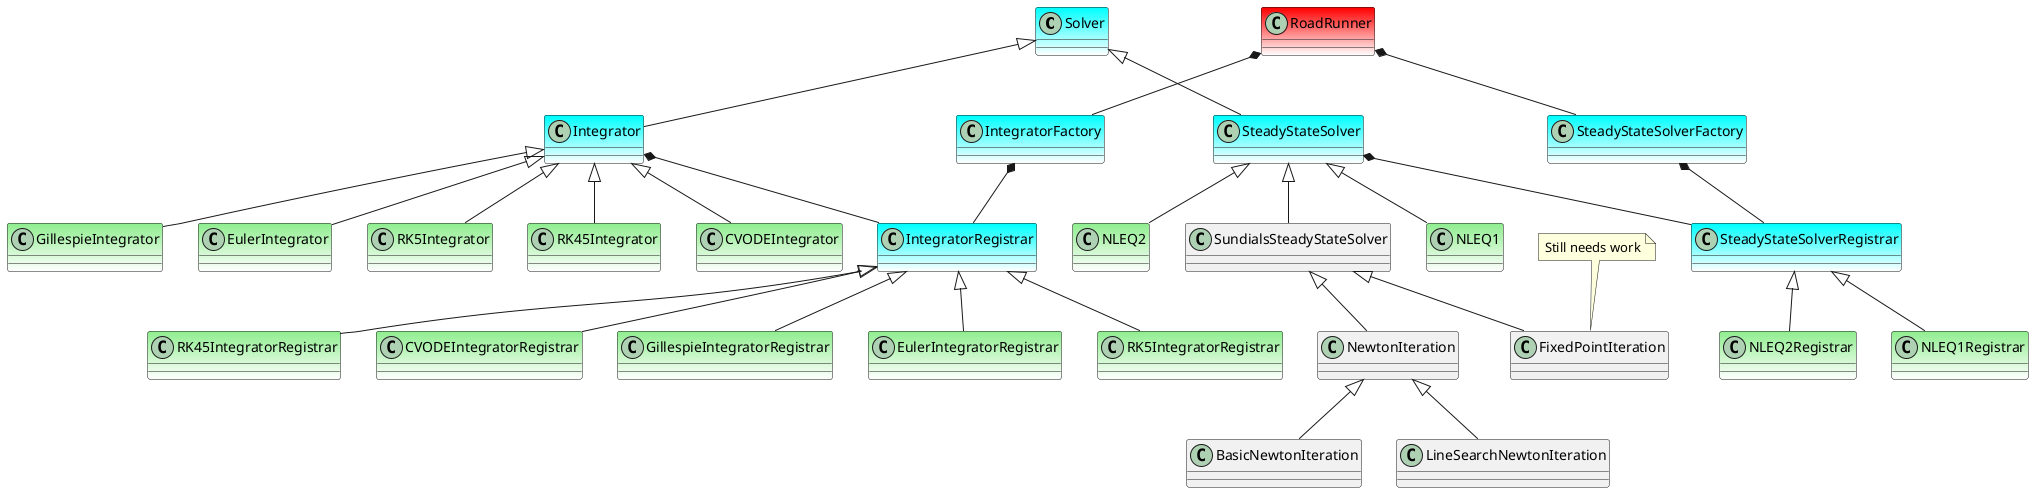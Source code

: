 @startuml
'https://plantuml.com/class-diagram

class Solver #aqua-white

class Integrator #aqua-white

Solver <|-- Integrator

class SteadyStateSolver #aqua-white

Solver <|-- SteadyStateSolver

class NLEQ1 #LightGreen-white
class NLEQ2 #LightGreen-white

SteadyStateSolver <|-- NLEQ1
SteadyStateSolver <|-- NLEQ2

class CVODEIntegrator #LightGreen-white
class GillespieIntegrator #LightGreen-white
class EulerIntegrator #LightGreen-white
class RK5Integrator #LightGreen-white
class RK45Integrator #LightGreen-white

Integrator <|-- CVODEIntegrator
Integrator <|-- GillespieIntegrator
Integrator <|-- EulerIntegrator
Integrator <|-- RK5Integrator
Integrator <|-- RK45Integrator

class IntegratorFactory #aqua-white


class IntegratorRegistrar #aqua-white
class CVODEIntegratorRegistrar #LightGreen-white
class GillespieIntegratorRegistrar #LightGreen-white
class EulerIntegratorRegistrar #LightGreen-white
class RK5IntegratorRegistrar #LightGreen-white
class RK45IntegratorRegistrar #LightGreen-white

IntegratorRegistrar <|-- CVODEIntegratorRegistrar
IntegratorRegistrar <|-- GillespieIntegratorRegistrar
IntegratorRegistrar <|-- EulerIntegratorRegistrar
IntegratorRegistrar <|-- RK5IntegratorRegistrar
IntegratorRegistrar <|-- RK45IntegratorRegistrar


Integrator *-- IntegratorRegistrar

IntegratorFactory *-- IntegratorRegistrar

class RoadRunner #red-white

RoadRunner *-- IntegratorFactory


class SteadyStateSolverRegistrar #aqua-white
class SteadyStateSolverFactory #aqua-white

SteadyStateSolverFactory *-- SteadyStateSolverRegistrar

RoadRunner *-- SteadyStateSolverFactory

SteadyStateSolver *-- SteadyStateSolverRegistrar

class NLEQ1Registrar #LightGreen-white
class NLEQ2Registrar #LightGreen-white

SteadyStateSolverRegistrar <|-- NLEQ1Registrar
SteadyStateSolverRegistrar <|-- NLEQ2Registrar



class SundialsSteadyStateSolver

SteadyStateSolver <|-- SundialsSteadyStateSolver

class NewtonIteration
class BasicNewtonIteration
class LineSearchNewtonIteration


class FixedPointIteration
note top of FixedPointIteration {
    Still needs work
}

SundialsSteadyStateSolver <|-- NewtonIteration
NewtonIteration <|-- BasicNewtonIteration
NewtonIteration <|-- LineSearchNewtonIteration
SundialsSteadyStateSolver <|-- FixedPointIteration











'abstract class AbstractList
'abstract AbstractCollection
'interface List
'interface Collection
'
'List <|-- AbstractList
'Collection <|-- AbstractCollection
'
'Collection <|- List
'AbstractCollection <|- AbstractList
'AbstractList <|-- ArrayList
'
'class ArrayList {
'Object[] elementData
'size()
'}
'
'enum TimeUnit {
'DAYS
'HOURS
'MINUTES
'}

@enduml
